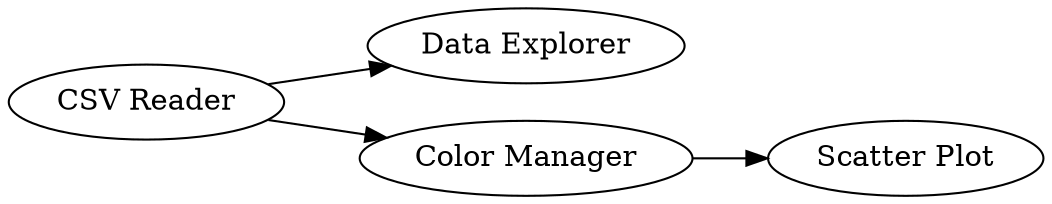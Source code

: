 digraph {
	1 -> 2
	1 -> 4
	4 -> 5
	1 [label="CSV Reader"]
	4 [label="Color Manager"]
	5 [label="Scatter Plot"]
	2 [label="Data Explorer"]
	rankdir=LR
}
